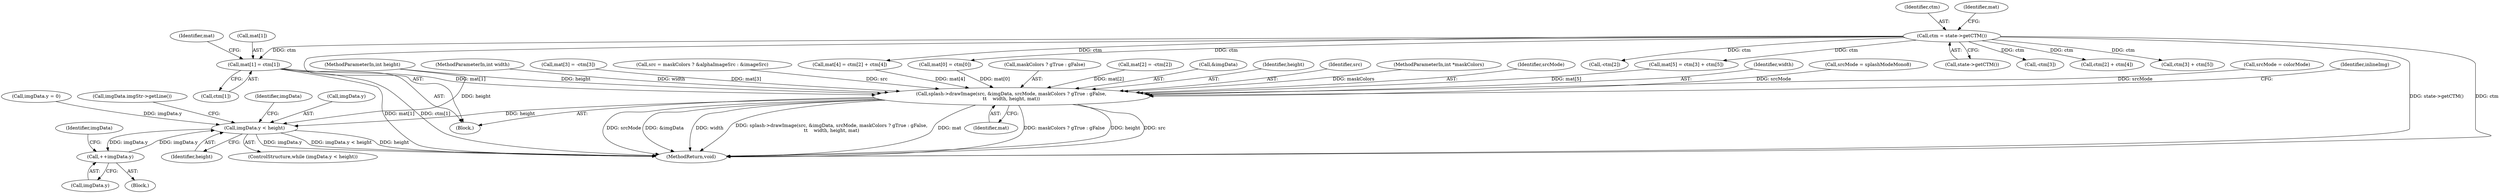 digraph "0_poppler_7b2d314a61fd0e12f47c62996cb49ec0d1ba747a_10@pointer" {
"1000131" [label="(Call,mat[1] = ctm[1])"];
"1000121" [label="(Call,ctm = state->getCTM())"];
"1000534" [label="(Call,splash->drawImage(src, &imgData, srcMode, maskColors ? gTrue : gFalse,\n\t\t    width, height, mat))"];
"1000550" [label="(Call,imgData.y < height)"];
"1000557" [label="(Call,++imgData.y)"];
"1000556" [label="(Call,imgData.imgStr->getLine())"];
"1000109" [label="(Block,)"];
"1000142" [label="(Call,-ctm[2])"];
"1000558" [label="(Call,imgData.y)"];
"1000563" [label="(Identifier,imgData)"];
"1000539" [label="(Call,maskColors ? gTrue : gFalse)"];
"1000138" [label="(Call,mat[2] = -ctm[2])"];
"1000547" [label="(Identifier,inlineImg)"];
"1000545" [label="(Identifier,mat)"];
"1000557" [label="(Call,++imgData.y)"];
"1000554" [label="(Identifier,height)"];
"1000551" [label="(Call,imgData.y)"];
"1000569" [label="(MethodReturn,void)"];
"1000526" [label="(Call,src = maskColors ? &alphaImageSrc : &imageSrc)"];
"1000124" [label="(Call,mat[0] = ctm[0])"];
"1000140" [label="(Identifier,mat)"];
"1000534" [label="(Call,splash->drawImage(src, &imgData, srcMode, maskColors ? gTrue : gFalse,\n\t\t    width, height, mat))"];
"1000135" [label="(Call,ctm[1])"];
"1000123" [label="(Call,state->getCTM())"];
"1000555" [label="(Block,)"];
"1000536" [label="(Call,&imgData)"];
"1000208" [label="(Call,imgData.y = 0)"];
"1000552" [label="(Identifier,imgData)"];
"1000131" [label="(Call,mat[1] = ctm[1])"];
"1000150" [label="(Call,-ctm[3])"];
"1000550" [label="(Call,imgData.y < height)"];
"1000165" [label="(Call,mat[5] = ctm[3] + ctm[5])"];
"1000158" [label="(Call,ctm[2] + ctm[4])"];
"1000544" [label="(Identifier,height)"];
"1000535" [label="(Identifier,src)"];
"1000107" [label="(MethodParameterIn,int *maskColors)"];
"1000538" [label="(Identifier,srcMode)"];
"1000543" [label="(Identifier,width)"];
"1000518" [label="(Call,srcMode = splashModeMono8)"];
"1000523" [label="(Call,srcMode = colorMode)"];
"1000122" [label="(Identifier,ctm)"];
"1000154" [label="(Call,mat[4] = ctm[2] + ctm[4])"];
"1000169" [label="(Call,ctm[3] + ctm[5])"];
"1000549" [label="(ControlStructure,while (imgData.y < height))"];
"1000126" [label="(Identifier,mat)"];
"1000104" [label="(MethodParameterIn,int width)"];
"1000132" [label="(Call,mat[1])"];
"1000146" [label="(Call,mat[3] = -ctm[3])"];
"1000105" [label="(MethodParameterIn,int height)"];
"1000121" [label="(Call,ctm = state->getCTM())"];
"1000131" -> "1000109"  [label="AST: "];
"1000131" -> "1000135"  [label="CFG: "];
"1000132" -> "1000131"  [label="AST: "];
"1000135" -> "1000131"  [label="AST: "];
"1000140" -> "1000131"  [label="CFG: "];
"1000131" -> "1000569"  [label="DDG: mat[1]"];
"1000131" -> "1000569"  [label="DDG: ctm[1]"];
"1000121" -> "1000131"  [label="DDG: ctm"];
"1000131" -> "1000534"  [label="DDG: mat[1]"];
"1000121" -> "1000109"  [label="AST: "];
"1000121" -> "1000123"  [label="CFG: "];
"1000122" -> "1000121"  [label="AST: "];
"1000123" -> "1000121"  [label="AST: "];
"1000126" -> "1000121"  [label="CFG: "];
"1000121" -> "1000569"  [label="DDG: state->getCTM()"];
"1000121" -> "1000569"  [label="DDG: ctm"];
"1000121" -> "1000124"  [label="DDG: ctm"];
"1000121" -> "1000142"  [label="DDG: ctm"];
"1000121" -> "1000150"  [label="DDG: ctm"];
"1000121" -> "1000154"  [label="DDG: ctm"];
"1000121" -> "1000158"  [label="DDG: ctm"];
"1000121" -> "1000165"  [label="DDG: ctm"];
"1000121" -> "1000169"  [label="DDG: ctm"];
"1000534" -> "1000109"  [label="AST: "];
"1000534" -> "1000545"  [label="CFG: "];
"1000535" -> "1000534"  [label="AST: "];
"1000536" -> "1000534"  [label="AST: "];
"1000538" -> "1000534"  [label="AST: "];
"1000539" -> "1000534"  [label="AST: "];
"1000543" -> "1000534"  [label="AST: "];
"1000544" -> "1000534"  [label="AST: "];
"1000545" -> "1000534"  [label="AST: "];
"1000547" -> "1000534"  [label="CFG: "];
"1000534" -> "1000569"  [label="DDG: &imgData"];
"1000534" -> "1000569"  [label="DDG: width"];
"1000534" -> "1000569"  [label="DDG: splash->drawImage(src, &imgData, srcMode, maskColors ? gTrue : gFalse,\n\t\t    width, height, mat)"];
"1000534" -> "1000569"  [label="DDG: mat"];
"1000534" -> "1000569"  [label="DDG: maskColors ? gTrue : gFalse"];
"1000534" -> "1000569"  [label="DDG: height"];
"1000534" -> "1000569"  [label="DDG: src"];
"1000534" -> "1000569"  [label="DDG: srcMode"];
"1000526" -> "1000534"  [label="DDG: src"];
"1000523" -> "1000534"  [label="DDG: srcMode"];
"1000518" -> "1000534"  [label="DDG: srcMode"];
"1000107" -> "1000534"  [label="DDG: maskColors"];
"1000104" -> "1000534"  [label="DDG: width"];
"1000105" -> "1000534"  [label="DDG: height"];
"1000124" -> "1000534"  [label="DDG: mat[0]"];
"1000165" -> "1000534"  [label="DDG: mat[5]"];
"1000154" -> "1000534"  [label="DDG: mat[4]"];
"1000146" -> "1000534"  [label="DDG: mat[3]"];
"1000138" -> "1000534"  [label="DDG: mat[2]"];
"1000534" -> "1000550"  [label="DDG: height"];
"1000550" -> "1000549"  [label="AST: "];
"1000550" -> "1000554"  [label="CFG: "];
"1000551" -> "1000550"  [label="AST: "];
"1000554" -> "1000550"  [label="AST: "];
"1000556" -> "1000550"  [label="CFG: "];
"1000563" -> "1000550"  [label="CFG: "];
"1000550" -> "1000569"  [label="DDG: imgData.y < height"];
"1000550" -> "1000569"  [label="DDG: height"];
"1000550" -> "1000569"  [label="DDG: imgData.y"];
"1000208" -> "1000550"  [label="DDG: imgData.y"];
"1000557" -> "1000550"  [label="DDG: imgData.y"];
"1000105" -> "1000550"  [label="DDG: height"];
"1000550" -> "1000557"  [label="DDG: imgData.y"];
"1000557" -> "1000555"  [label="AST: "];
"1000557" -> "1000558"  [label="CFG: "];
"1000558" -> "1000557"  [label="AST: "];
"1000552" -> "1000557"  [label="CFG: "];
}

